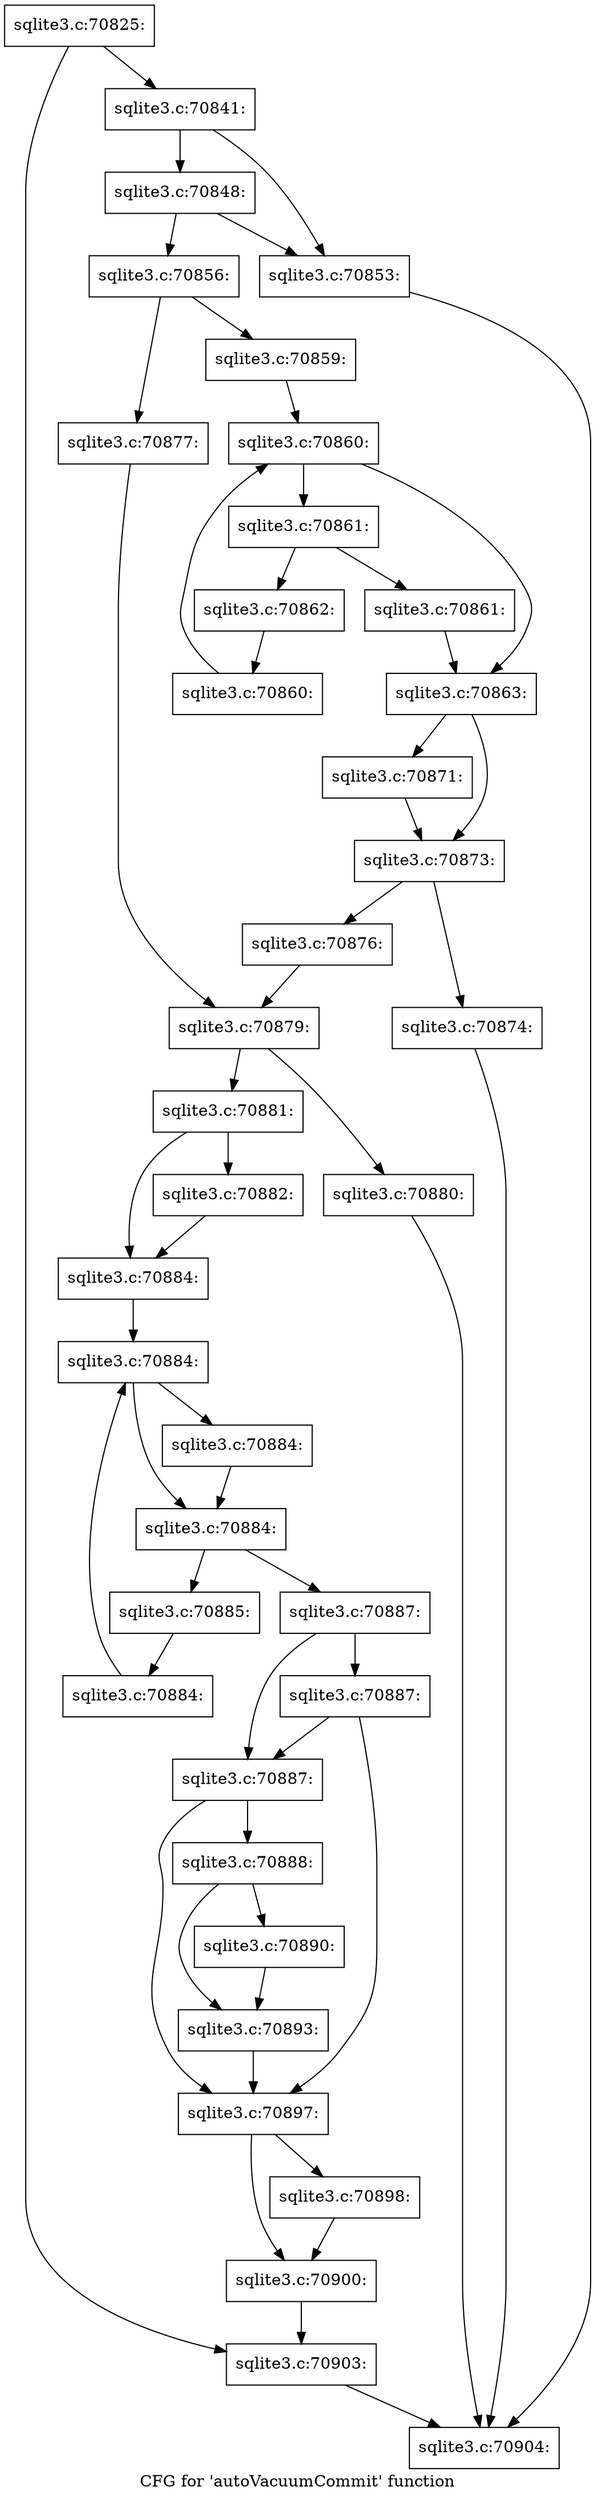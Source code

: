 digraph "CFG for 'autoVacuumCommit' function" {
	label="CFG for 'autoVacuumCommit' function";

	Node0x55c0f78939c0 [shape=record,label="{sqlite3.c:70825:}"];
	Node0x55c0f78939c0 -> Node0x55c0f78993a0;
	Node0x55c0f78939c0 -> Node0x55c0f5978ef0;
	Node0x55c0f5978ef0 [shape=record,label="{sqlite3.c:70841:}"];
	Node0x55c0f5978ef0 -> Node0x55c0f789a750;
	Node0x55c0f5978ef0 -> Node0x55c0f789a7f0;
	Node0x55c0f789a7f0 [shape=record,label="{sqlite3.c:70848:}"];
	Node0x55c0f789a7f0 -> Node0x55c0f789a750;
	Node0x55c0f789a7f0 -> Node0x55c0f789a7a0;
	Node0x55c0f789a750 [shape=record,label="{sqlite3.c:70853:}"];
	Node0x55c0f789a750 -> Node0x55c0f7893b40;
	Node0x55c0f789a7a0 [shape=record,label="{sqlite3.c:70856:}"];
	Node0x55c0f789a7a0 -> Node0x55c0f579a210;
	Node0x55c0f789a7a0 -> Node0x55c0f789be80;
	Node0x55c0f579a210 [shape=record,label="{sqlite3.c:70859:}"];
	Node0x55c0f579a210 -> Node0x55c0f789c750;
	Node0x55c0f789c750 [shape=record,label="{sqlite3.c:70860:}"];
	Node0x55c0f789c750 -> Node0x55c0f789c970;
	Node0x55c0f789c750 -> Node0x55c0f789c5a0;
	Node0x55c0f789c970 [shape=record,label="{sqlite3.c:70861:}"];
	Node0x55c0f789c970 -> Node0x55c0f789cec0;
	Node0x55c0f789c970 -> Node0x55c0f789cf10;
	Node0x55c0f789cec0 [shape=record,label="{sqlite3.c:70861:}"];
	Node0x55c0f789cec0 -> Node0x55c0f789c5a0;
	Node0x55c0f789cf10 [shape=record,label="{sqlite3.c:70862:}"];
	Node0x55c0f789cf10 -> Node0x55c0f789c8e0;
	Node0x55c0f789c8e0 [shape=record,label="{sqlite3.c:70860:}"];
	Node0x55c0f789c8e0 -> Node0x55c0f789c750;
	Node0x55c0f789c5a0 [shape=record,label="{sqlite3.c:70863:}"];
	Node0x55c0f789c5a0 -> Node0x55c0f789e7c0;
	Node0x55c0f789c5a0 -> Node0x55c0f789e940;
	Node0x55c0f789e7c0 [shape=record,label="{sqlite3.c:70871:}"];
	Node0x55c0f789e7c0 -> Node0x55c0f789e940;
	Node0x55c0f789e940 [shape=record,label="{sqlite3.c:70873:}"];
	Node0x55c0f789e940 -> Node0x55c0f789efe0;
	Node0x55c0f789e940 -> Node0x55c0f789f030;
	Node0x55c0f789efe0 [shape=record,label="{sqlite3.c:70874:}"];
	Node0x55c0f789efe0 -> Node0x55c0f7893b40;
	Node0x55c0f789f030 [shape=record,label="{sqlite3.c:70876:}"];
	Node0x55c0f789f030 -> Node0x55c0f789ae00;
	Node0x55c0f789be80 [shape=record,label="{sqlite3.c:70877:}"];
	Node0x55c0f789be80 -> Node0x55c0f789ae00;
	Node0x55c0f789ae00 [shape=record,label="{sqlite3.c:70879:}"];
	Node0x55c0f789ae00 -> Node0x55c0f59e5010;
	Node0x55c0f789ae00 -> Node0x55c0f78a0360;
	Node0x55c0f59e5010 [shape=record,label="{sqlite3.c:70880:}"];
	Node0x55c0f59e5010 -> Node0x55c0f7893b40;
	Node0x55c0f78a0360 [shape=record,label="{sqlite3.c:70881:}"];
	Node0x55c0f78a0360 -> Node0x55c0f78a0810;
	Node0x55c0f78a0360 -> Node0x55c0f78a0860;
	Node0x55c0f78a0810 [shape=record,label="{sqlite3.c:70882:}"];
	Node0x55c0f78a0810 -> Node0x55c0f78a0860;
	Node0x55c0f78a0860 [shape=record,label="{sqlite3.c:70884:}"];
	Node0x55c0f78a0860 -> Node0x55c0f78a1090;
	Node0x55c0f78a1090 [shape=record,label="{sqlite3.c:70884:}"];
	Node0x55c0f78a1090 -> Node0x55c0f78a16a0;
	Node0x55c0f78a1090 -> Node0x55c0f78a1650;
	Node0x55c0f78a16a0 [shape=record,label="{sqlite3.c:70884:}"];
	Node0x55c0f78a16a0 -> Node0x55c0f78a1650;
	Node0x55c0f78a1650 [shape=record,label="{sqlite3.c:70884:}"];
	Node0x55c0f78a1650 -> Node0x55c0f78a15d0;
	Node0x55c0f78a1650 -> Node0x55c0f5978d40;
	Node0x55c0f78a15d0 [shape=record,label="{sqlite3.c:70885:}"];
	Node0x55c0f78a15d0 -> Node0x55c0f78a1540;
	Node0x55c0f78a1540 [shape=record,label="{sqlite3.c:70884:}"];
	Node0x55c0f78a1540 -> Node0x55c0f78a1090;
	Node0x55c0f5978d40 [shape=record,label="{sqlite3.c:70887:}"];
	Node0x55c0f5978d40 -> Node0x55c0f78a2210;
	Node0x55c0f5978d40 -> Node0x55c0f78a2930;
	Node0x55c0f78a2930 [shape=record,label="{sqlite3.c:70887:}"];
	Node0x55c0f78a2930 -> Node0x55c0f78a2210;
	Node0x55c0f78a2930 -> Node0x55c0f78a00c0;
	Node0x55c0f78a2210 [shape=record,label="{sqlite3.c:70887:}"];
	Node0x55c0f78a2210 -> Node0x55c0f59e4fc0;
	Node0x55c0f78a2210 -> Node0x55c0f78a00c0;
	Node0x55c0f59e4fc0 [shape=record,label="{sqlite3.c:70888:}"];
	Node0x55c0f59e4fc0 -> Node0x55c0f78a3470;
	Node0x55c0f59e4fc0 -> Node0x55c0f78a34c0;
	Node0x55c0f78a3470 [shape=record,label="{sqlite3.c:70890:}"];
	Node0x55c0f78a3470 -> Node0x55c0f78a34c0;
	Node0x55c0f78a34c0 [shape=record,label="{sqlite3.c:70893:}"];
	Node0x55c0f78a34c0 -> Node0x55c0f78a00c0;
	Node0x55c0f78a00c0 [shape=record,label="{sqlite3.c:70897:}"];
	Node0x55c0f78a00c0 -> Node0x55c0f78a5130;
	Node0x55c0f78a00c0 -> Node0x55c0f78a5180;
	Node0x55c0f78a5130 [shape=record,label="{sqlite3.c:70898:}"];
	Node0x55c0f78a5130 -> Node0x55c0f78a5180;
	Node0x55c0f78a5180 [shape=record,label="{sqlite3.c:70900:}"];
	Node0x55c0f78a5180 -> Node0x55c0f78993a0;
	Node0x55c0f78993a0 [shape=record,label="{sqlite3.c:70903:}"];
	Node0x55c0f78993a0 -> Node0x55c0f7893b40;
	Node0x55c0f7893b40 [shape=record,label="{sqlite3.c:70904:}"];
}

